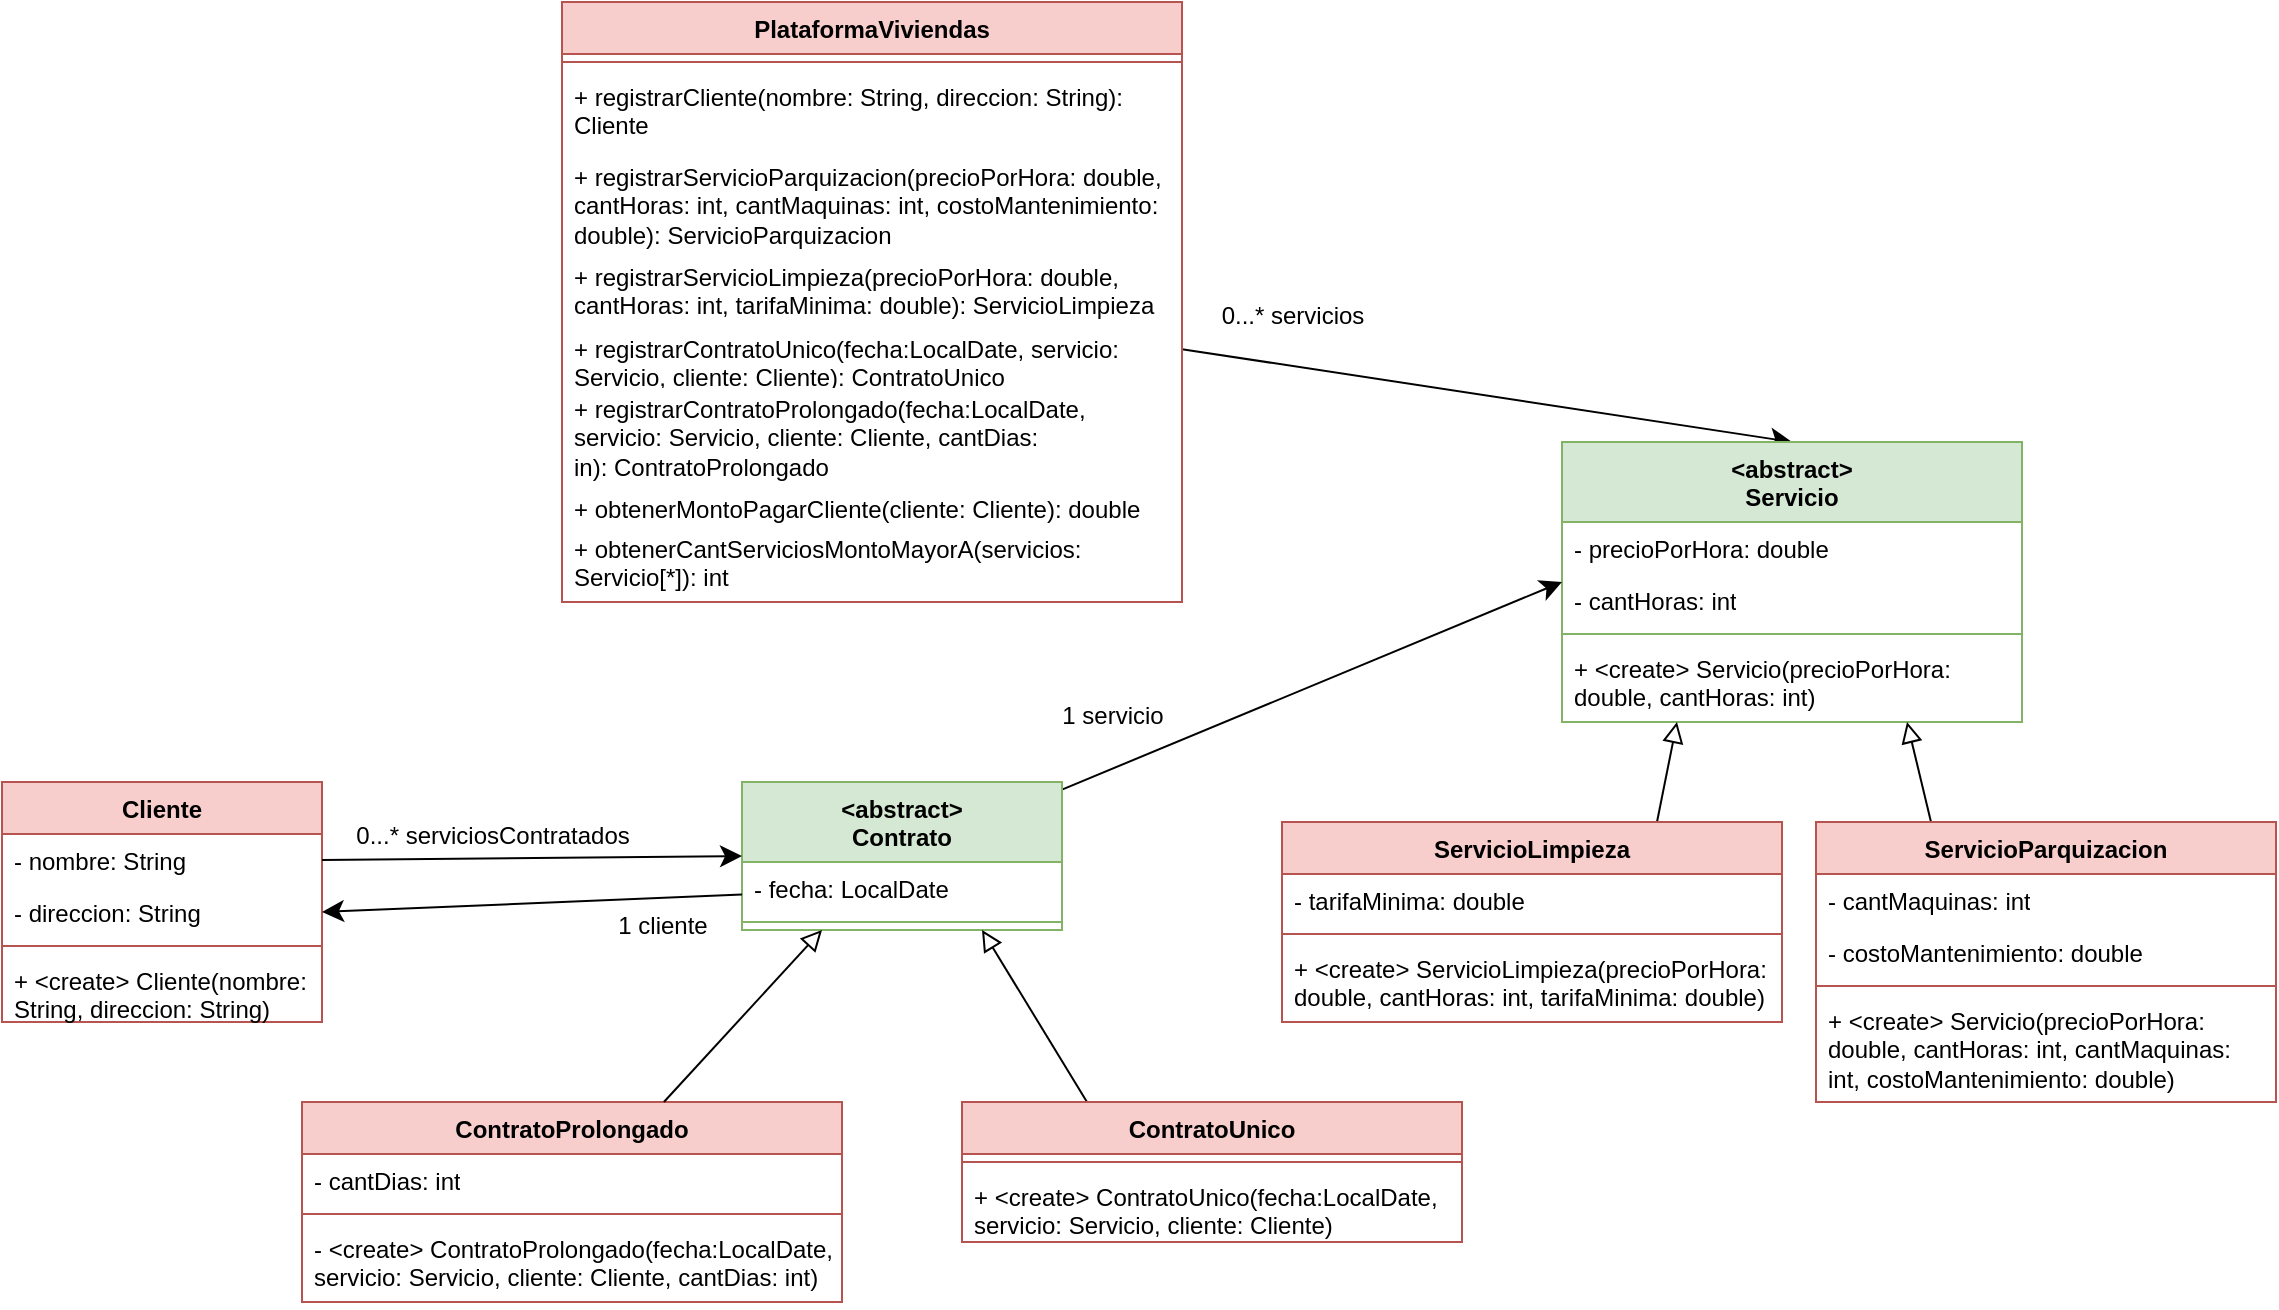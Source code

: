 <mxfile version="24.7.1" type="device">
  <diagram name="Página-1" id="n6-sVwAWyf8gHnhXfX__">
    <mxGraphModel dx="1443" dy="1196" grid="1" gridSize="10" guides="1" tooltips="1" connect="1" arrows="1" fold="1" page="1" pageScale="1" pageWidth="827" pageHeight="1169" math="0" shadow="0">
      <root>
        <mxCell id="0" />
        <mxCell id="1" parent="0" />
        <mxCell id="ywU28ygYEpboFMex5Vk7-3" style="edgeStyle=none;curved=1;rounded=0;orthogonalLoop=1;jettySize=auto;html=1;entryX=0.5;entryY=0;entryDx=0;entryDy=0;fontSize=12;startSize=8;endSize=8;" edge="1" parent="1" source="AYMFSwV-_TcxTqBHCX1G-1" target="AYMFSwV-_TcxTqBHCX1G-5">
          <mxGeometry relative="1" as="geometry" />
        </mxCell>
        <mxCell id="AYMFSwV-_TcxTqBHCX1G-1" value="PlataformaViviendas" style="swimlane;fontStyle=1;align=center;verticalAlign=top;childLayout=stackLayout;horizontal=1;startSize=26;horizontalStack=0;resizeParent=1;resizeParentMax=0;resizeLast=0;collapsible=1;marginBottom=0;whiteSpace=wrap;html=1;fillColor=#f8cecc;strokeColor=#b85450;" parent="1" vertex="1">
          <mxGeometry x="-30" y="260" width="310" height="300" as="geometry" />
        </mxCell>
        <mxCell id="AYMFSwV-_TcxTqBHCX1G-3" value="" style="line;strokeWidth=1;fillColor=none;align=left;verticalAlign=middle;spacingTop=-1;spacingLeft=3;spacingRight=3;rotatable=0;labelPosition=right;points=[];portConstraint=eastwest;strokeColor=inherit;" parent="AYMFSwV-_TcxTqBHCX1G-1" vertex="1">
          <mxGeometry y="26" width="310" height="8" as="geometry" />
        </mxCell>
        <mxCell id="AYMFSwV-_TcxTqBHCX1G-4" value="+ registrarCliente(nombre: String, direccion: String): Cliente" style="text;strokeColor=none;fillColor=none;align=left;verticalAlign=top;spacingLeft=4;spacingRight=4;overflow=hidden;rotatable=0;points=[[0,0.5],[1,0.5]];portConstraint=eastwest;whiteSpace=wrap;html=1;" parent="AYMFSwV-_TcxTqBHCX1G-1" vertex="1">
          <mxGeometry y="34" width="310" height="40" as="geometry" />
        </mxCell>
        <mxCell id="ywU28ygYEpboFMex5Vk7-1" value="+ registrarServicioParquizacion(precioPorHora: double, cantHoras: int, cantMaquinas: int, costoMantenimiento: double): ServicioParquizacion" style="text;strokeColor=none;fillColor=none;align=left;verticalAlign=top;spacingLeft=4;spacingRight=4;overflow=hidden;rotatable=0;points=[[0,0.5],[1,0.5]];portConstraint=eastwest;whiteSpace=wrap;html=1;" vertex="1" parent="AYMFSwV-_TcxTqBHCX1G-1">
          <mxGeometry y="74" width="310" height="50" as="geometry" />
        </mxCell>
        <mxCell id="ywU28ygYEpboFMex5Vk7-2" value="+ registrarServicioLimpieza(precioPorHora: double, cantHoras: int, tarifaMinima: double): ServicioLimpieza" style="text;strokeColor=none;fillColor=none;align=left;verticalAlign=top;spacingLeft=4;spacingRight=4;overflow=hidden;rotatable=0;points=[[0,0.5],[1,0.5]];portConstraint=eastwest;whiteSpace=wrap;html=1;" vertex="1" parent="AYMFSwV-_TcxTqBHCX1G-1">
          <mxGeometry y="124" width="310" height="36" as="geometry" />
        </mxCell>
        <mxCell id="ywU28ygYEpboFMex5Vk7-5" value="+ registrarContratoUnico(fecha:LocalDate, servicio: Servicio, cliente: Cliente): ContratoUnico" style="text;strokeColor=none;fillColor=none;align=left;verticalAlign=top;spacingLeft=4;spacingRight=4;overflow=hidden;rotatable=0;points=[[0,0.5],[1,0.5]];portConstraint=eastwest;whiteSpace=wrap;html=1;" vertex="1" parent="AYMFSwV-_TcxTqBHCX1G-1">
          <mxGeometry y="160" width="310" height="30" as="geometry" />
        </mxCell>
        <mxCell id="ywU28ygYEpboFMex5Vk7-6" value="+ registrarContratoProlongado(fecha:LocalDate, servicio: Servicio, cliente: Cliente, cantDias: in):&amp;nbsp;ContratoProlongado" style="text;strokeColor=none;fillColor=none;align=left;verticalAlign=top;spacingLeft=4;spacingRight=4;overflow=hidden;rotatable=0;points=[[0,0.5],[1,0.5]];portConstraint=eastwest;whiteSpace=wrap;html=1;" vertex="1" parent="AYMFSwV-_TcxTqBHCX1G-1">
          <mxGeometry y="190" width="310" height="50" as="geometry" />
        </mxCell>
        <mxCell id="ywU28ygYEpboFMex5Vk7-7" value="+ obtenerMontoPagarCliente(cliente: Cliente): double" style="text;strokeColor=none;fillColor=none;align=left;verticalAlign=top;spacingLeft=4;spacingRight=4;overflow=hidden;rotatable=0;points=[[0,0.5],[1,0.5]];portConstraint=eastwest;whiteSpace=wrap;html=1;" vertex="1" parent="AYMFSwV-_TcxTqBHCX1G-1">
          <mxGeometry y="240" width="310" height="20" as="geometry" />
        </mxCell>
        <mxCell id="ywU28ygYEpboFMex5Vk7-8" value="+ obtenerCantServiciosMontoMayorA(servicios: Servicio[*]): int" style="text;strokeColor=none;fillColor=none;align=left;verticalAlign=top;spacingLeft=4;spacingRight=4;overflow=hidden;rotatable=0;points=[[0,0.5],[1,0.5]];portConstraint=eastwest;whiteSpace=wrap;html=1;" vertex="1" parent="AYMFSwV-_TcxTqBHCX1G-1">
          <mxGeometry y="260" width="310" height="40" as="geometry" />
        </mxCell>
        <mxCell id="AYMFSwV-_TcxTqBHCX1G-5" value="&lt;div&gt;&amp;lt;abstract&amp;gt;&lt;/div&gt;Servicio" style="swimlane;fontStyle=1;align=center;verticalAlign=top;childLayout=stackLayout;horizontal=1;startSize=40;horizontalStack=0;resizeParent=1;resizeParentMax=0;resizeLast=0;collapsible=1;marginBottom=0;whiteSpace=wrap;html=1;fillColor=#d5e8d4;strokeColor=#82b366;" parent="1" vertex="1">
          <mxGeometry x="470" y="480" width="230" height="140" as="geometry" />
        </mxCell>
        <mxCell id="AYMFSwV-_TcxTqBHCX1G-6" value="- precioPorHora: double" style="text;strokeColor=none;fillColor=none;align=left;verticalAlign=top;spacingLeft=4;spacingRight=4;overflow=hidden;rotatable=0;points=[[0,0.5],[1,0.5]];portConstraint=eastwest;whiteSpace=wrap;html=1;" parent="AYMFSwV-_TcxTqBHCX1G-5" vertex="1">
          <mxGeometry y="40" width="230" height="26" as="geometry" />
        </mxCell>
        <mxCell id="AYMFSwV-_TcxTqBHCX1G-43" value="- cantHoras: int" style="text;strokeColor=none;fillColor=none;align=left;verticalAlign=top;spacingLeft=4;spacingRight=4;overflow=hidden;rotatable=0;points=[[0,0.5],[1,0.5]];portConstraint=eastwest;whiteSpace=wrap;html=1;" parent="AYMFSwV-_TcxTqBHCX1G-5" vertex="1">
          <mxGeometry y="66" width="230" height="26" as="geometry" />
        </mxCell>
        <mxCell id="AYMFSwV-_TcxTqBHCX1G-7" value="" style="line;strokeWidth=1;fillColor=none;align=left;verticalAlign=middle;spacingTop=-1;spacingLeft=3;spacingRight=3;rotatable=0;labelPosition=right;points=[];portConstraint=eastwest;strokeColor=inherit;" parent="AYMFSwV-_TcxTqBHCX1G-5" vertex="1">
          <mxGeometry y="92" width="230" height="8" as="geometry" />
        </mxCell>
        <mxCell id="AYMFSwV-_TcxTqBHCX1G-45" value="+ &amp;lt;create&amp;gt; Servicio(precioPorHora: double, cantHoras: int)" style="text;strokeColor=none;fillColor=none;align=left;verticalAlign=top;spacingLeft=4;spacingRight=4;overflow=hidden;rotatable=0;points=[[0,0.5],[1,0.5]];portConstraint=eastwest;whiteSpace=wrap;html=1;" parent="AYMFSwV-_TcxTqBHCX1G-5" vertex="1">
          <mxGeometry y="100" width="230" height="40" as="geometry" />
        </mxCell>
        <mxCell id="AYMFSwV-_TcxTqBHCX1G-31" style="edgeStyle=none;curved=1;rounded=0;orthogonalLoop=1;jettySize=auto;html=1;exitX=0.75;exitY=0;exitDx=0;exitDy=0;entryX=0.25;entryY=1;entryDx=0;entryDy=0;fontSize=12;startSize=8;endSize=8;endArrow=block;endFill=0;" parent="1" source="AYMFSwV-_TcxTqBHCX1G-9" target="AYMFSwV-_TcxTqBHCX1G-5" edge="1">
          <mxGeometry relative="1" as="geometry" />
        </mxCell>
        <mxCell id="AYMFSwV-_TcxTqBHCX1G-9" value="ServicioLimpieza" style="swimlane;fontStyle=1;align=center;verticalAlign=top;childLayout=stackLayout;horizontal=1;startSize=26;horizontalStack=0;resizeParent=1;resizeParentMax=0;resizeLast=0;collapsible=1;marginBottom=0;whiteSpace=wrap;html=1;fillColor=#f8cecc;strokeColor=#b85450;" parent="1" vertex="1">
          <mxGeometry x="330" y="670" width="250" height="100" as="geometry" />
        </mxCell>
        <mxCell id="AYMFSwV-_TcxTqBHCX1G-10" value="- tarifaMinima: double" style="text;strokeColor=none;fillColor=none;align=left;verticalAlign=top;spacingLeft=4;spacingRight=4;overflow=hidden;rotatable=0;points=[[0,0.5],[1,0.5]];portConstraint=eastwest;whiteSpace=wrap;html=1;" parent="AYMFSwV-_TcxTqBHCX1G-9" vertex="1">
          <mxGeometry y="26" width="250" height="26" as="geometry" />
        </mxCell>
        <mxCell id="AYMFSwV-_TcxTqBHCX1G-11" value="" style="line;strokeWidth=1;fillColor=none;align=left;verticalAlign=middle;spacingTop=-1;spacingLeft=3;spacingRight=3;rotatable=0;labelPosition=right;points=[];portConstraint=eastwest;strokeColor=inherit;" parent="AYMFSwV-_TcxTqBHCX1G-9" vertex="1">
          <mxGeometry y="52" width="250" height="8" as="geometry" />
        </mxCell>
        <mxCell id="AYMFSwV-_TcxTqBHCX1G-12" value="+ &amp;lt;create&amp;gt; ServicioLimpieza(precioPorHora: double, cantHoras: int, tarifaMinima: double)" style="text;strokeColor=none;fillColor=none;align=left;verticalAlign=top;spacingLeft=4;spacingRight=4;overflow=hidden;rotatable=0;points=[[0,0.5],[1,0.5]];portConstraint=eastwest;whiteSpace=wrap;html=1;" parent="AYMFSwV-_TcxTqBHCX1G-9" vertex="1">
          <mxGeometry y="60" width="250" height="40" as="geometry" />
        </mxCell>
        <mxCell id="AYMFSwV-_TcxTqBHCX1G-32" style="edgeStyle=none;curved=1;rounded=0;orthogonalLoop=1;jettySize=auto;html=1;exitX=0.25;exitY=0;exitDx=0;exitDy=0;entryX=0.75;entryY=1;entryDx=0;entryDy=0;fontSize=12;startSize=8;endSize=8;endArrow=block;endFill=0;" parent="1" source="AYMFSwV-_TcxTqBHCX1G-13" target="AYMFSwV-_TcxTqBHCX1G-5" edge="1">
          <mxGeometry relative="1" as="geometry" />
        </mxCell>
        <mxCell id="AYMFSwV-_TcxTqBHCX1G-13" value="ServicioParquizacion" style="swimlane;fontStyle=1;align=center;verticalAlign=top;childLayout=stackLayout;horizontal=1;startSize=26;horizontalStack=0;resizeParent=1;resizeParentMax=0;resizeLast=0;collapsible=1;marginBottom=0;whiteSpace=wrap;html=1;fillColor=#f8cecc;strokeColor=#b85450;" parent="1" vertex="1">
          <mxGeometry x="597" y="670" width="230" height="140" as="geometry" />
        </mxCell>
        <mxCell id="AYMFSwV-_TcxTqBHCX1G-14" value="- cantMaquinas: int" style="text;strokeColor=none;fillColor=none;align=left;verticalAlign=top;spacingLeft=4;spacingRight=4;overflow=hidden;rotatable=0;points=[[0,0.5],[1,0.5]];portConstraint=eastwest;whiteSpace=wrap;html=1;" parent="AYMFSwV-_TcxTqBHCX1G-13" vertex="1">
          <mxGeometry y="26" width="230" height="26" as="geometry" />
        </mxCell>
        <mxCell id="AYMFSwV-_TcxTqBHCX1G-44" value="- costoMantenimiento: double" style="text;strokeColor=none;fillColor=none;align=left;verticalAlign=top;spacingLeft=4;spacingRight=4;overflow=hidden;rotatable=0;points=[[0,0.5],[1,0.5]];portConstraint=eastwest;whiteSpace=wrap;html=1;" parent="AYMFSwV-_TcxTqBHCX1G-13" vertex="1">
          <mxGeometry y="52" width="230" height="26" as="geometry" />
        </mxCell>
        <mxCell id="AYMFSwV-_TcxTqBHCX1G-15" value="" style="line;strokeWidth=1;fillColor=none;align=left;verticalAlign=middle;spacingTop=-1;spacingLeft=3;spacingRight=3;rotatable=0;labelPosition=right;points=[];portConstraint=eastwest;strokeColor=inherit;" parent="AYMFSwV-_TcxTqBHCX1G-13" vertex="1">
          <mxGeometry y="78" width="230" height="8" as="geometry" />
        </mxCell>
        <mxCell id="AYMFSwV-_TcxTqBHCX1G-46" value="+ &amp;lt;create&amp;gt; Servicio(precioPorHora: double, cantHoras: int, cantMaquinas: int, costoMantenimiento: double)" style="text;strokeColor=none;fillColor=none;align=left;verticalAlign=top;spacingLeft=4;spacingRight=4;overflow=hidden;rotatable=0;points=[[0,0.5],[1,0.5]];portConstraint=eastwest;whiteSpace=wrap;html=1;" parent="AYMFSwV-_TcxTqBHCX1G-13" vertex="1">
          <mxGeometry y="86" width="230" height="54" as="geometry" />
        </mxCell>
        <mxCell id="AYMFSwV-_TcxTqBHCX1G-42" style="edgeStyle=none;curved=1;rounded=0;orthogonalLoop=1;jettySize=auto;html=1;entryX=0;entryY=0.5;entryDx=0;entryDy=0;fontSize=12;startSize=8;endSize=8;" parent="1" source="AYMFSwV-_TcxTqBHCX1G-17" target="AYMFSwV-_TcxTqBHCX1G-5" edge="1">
          <mxGeometry relative="1" as="geometry" />
        </mxCell>
        <mxCell id="AYMFSwV-_TcxTqBHCX1G-17" value="&amp;lt;abstract&amp;gt;&lt;div&gt;Contrato&lt;/div&gt;" style="swimlane;fontStyle=1;align=center;verticalAlign=top;childLayout=stackLayout;horizontal=1;startSize=40;horizontalStack=0;resizeParent=1;resizeParentMax=0;resizeLast=0;collapsible=1;marginBottom=0;whiteSpace=wrap;html=1;fillColor=#d5e8d4;strokeColor=#82b366;" parent="1" vertex="1">
          <mxGeometry x="60" y="650" width="160" height="74" as="geometry" />
        </mxCell>
        <mxCell id="AYMFSwV-_TcxTqBHCX1G-18" value="- fecha: LocalDate" style="text;strokeColor=none;fillColor=none;align=left;verticalAlign=top;spacingLeft=4;spacingRight=4;overflow=hidden;rotatable=0;points=[[0,0.5],[1,0.5]];portConstraint=eastwest;whiteSpace=wrap;html=1;" parent="AYMFSwV-_TcxTqBHCX1G-17" vertex="1">
          <mxGeometry y="40" width="160" height="26" as="geometry" />
        </mxCell>
        <mxCell id="AYMFSwV-_TcxTqBHCX1G-19" value="" style="line;strokeWidth=1;fillColor=none;align=left;verticalAlign=middle;spacingTop=-1;spacingLeft=3;spacingRight=3;rotatable=0;labelPosition=right;points=[];portConstraint=eastwest;strokeColor=inherit;" parent="AYMFSwV-_TcxTqBHCX1G-17" vertex="1">
          <mxGeometry y="66" width="160" height="8" as="geometry" />
        </mxCell>
        <mxCell id="AYMFSwV-_TcxTqBHCX1G-21" value="ContratoProlongado" style="swimlane;fontStyle=1;align=center;verticalAlign=top;childLayout=stackLayout;horizontal=1;startSize=26;horizontalStack=0;resizeParent=1;resizeParentMax=0;resizeLast=0;collapsible=1;marginBottom=0;whiteSpace=wrap;html=1;fillColor=#f8cecc;strokeColor=#b85450;" parent="1" vertex="1">
          <mxGeometry x="-160" y="810" width="270" height="100" as="geometry" />
        </mxCell>
        <mxCell id="AYMFSwV-_TcxTqBHCX1G-22" value="- cantDias: int" style="text;strokeColor=none;fillColor=none;align=left;verticalAlign=top;spacingLeft=4;spacingRight=4;overflow=hidden;rotatable=0;points=[[0,0.5],[1,0.5]];portConstraint=eastwest;whiteSpace=wrap;html=1;" parent="AYMFSwV-_TcxTqBHCX1G-21" vertex="1">
          <mxGeometry y="26" width="270" height="26" as="geometry" />
        </mxCell>
        <mxCell id="AYMFSwV-_TcxTqBHCX1G-23" value="" style="line;strokeWidth=1;fillColor=none;align=left;verticalAlign=middle;spacingTop=-1;spacingLeft=3;spacingRight=3;rotatable=0;labelPosition=right;points=[];portConstraint=eastwest;strokeColor=inherit;" parent="AYMFSwV-_TcxTqBHCX1G-21" vertex="1">
          <mxGeometry y="52" width="270" height="8" as="geometry" />
        </mxCell>
        <mxCell id="AYMFSwV-_TcxTqBHCX1G-24" value="- &amp;lt;create&amp;gt; ContratoProlongado(fecha:LocalDate, servicio: Servicio, cliente: Cliente, cantDias: int)" style="text;strokeColor=none;fillColor=none;align=left;verticalAlign=top;spacingLeft=4;spacingRight=4;overflow=hidden;rotatable=0;points=[[0,0.5],[1,0.5]];portConstraint=eastwest;whiteSpace=wrap;html=1;" parent="AYMFSwV-_TcxTqBHCX1G-21" vertex="1">
          <mxGeometry y="60" width="270" height="40" as="geometry" />
        </mxCell>
        <mxCell id="AYMFSwV-_TcxTqBHCX1G-30" style="edgeStyle=none;curved=1;rounded=0;orthogonalLoop=1;jettySize=auto;html=1;exitX=0.25;exitY=0;exitDx=0;exitDy=0;fontSize=12;startSize=8;endSize=8;entryX=0.75;entryY=1;entryDx=0;entryDy=0;endArrow=block;endFill=0;" parent="1" source="AYMFSwV-_TcxTqBHCX1G-25" target="AYMFSwV-_TcxTqBHCX1G-17" edge="1">
          <mxGeometry relative="1" as="geometry">
            <mxPoint x="170" y="760" as="targetPoint" />
          </mxGeometry>
        </mxCell>
        <mxCell id="AYMFSwV-_TcxTqBHCX1G-25" value="ContratoUnico" style="swimlane;fontStyle=1;align=center;verticalAlign=top;childLayout=stackLayout;horizontal=1;startSize=26;horizontalStack=0;resizeParent=1;resizeParentMax=0;resizeLast=0;collapsible=1;marginBottom=0;whiteSpace=wrap;html=1;fillColor=#f8cecc;strokeColor=#b85450;" parent="1" vertex="1">
          <mxGeometry x="170" y="810" width="250" height="70" as="geometry" />
        </mxCell>
        <mxCell id="AYMFSwV-_TcxTqBHCX1G-27" value="" style="line;strokeWidth=1;fillColor=none;align=left;verticalAlign=middle;spacingTop=-1;spacingLeft=3;spacingRight=3;rotatable=0;labelPosition=right;points=[];portConstraint=eastwest;strokeColor=inherit;" parent="AYMFSwV-_TcxTqBHCX1G-25" vertex="1">
          <mxGeometry y="26" width="250" height="8" as="geometry" />
        </mxCell>
        <mxCell id="AYMFSwV-_TcxTqBHCX1G-28" value="+ &amp;lt;create&amp;gt; ContratoUnico(fecha:LocalDate, servicio: Servicio, cliente: Cliente)" style="text;strokeColor=none;fillColor=none;align=left;verticalAlign=top;spacingLeft=4;spacingRight=4;overflow=hidden;rotatable=0;points=[[0,0.5],[1,0.5]];portConstraint=eastwest;whiteSpace=wrap;html=1;" parent="AYMFSwV-_TcxTqBHCX1G-25" vertex="1">
          <mxGeometry y="34" width="250" height="36" as="geometry" />
        </mxCell>
        <mxCell id="AYMFSwV-_TcxTqBHCX1G-29" style="edgeStyle=none;curved=1;rounded=0;orthogonalLoop=1;jettySize=auto;html=1;entryX=0.25;entryY=1;entryDx=0;entryDy=0;fontSize=12;startSize=8;endSize=8;endArrow=block;endFill=0;" parent="1" source="AYMFSwV-_TcxTqBHCX1G-21" target="AYMFSwV-_TcxTqBHCX1G-17" edge="1">
          <mxGeometry relative="1" as="geometry">
            <mxPoint x="103.36" y="743.82" as="targetPoint" />
          </mxGeometry>
        </mxCell>
        <mxCell id="AYMFSwV-_TcxTqBHCX1G-33" value="Cliente" style="swimlane;fontStyle=1;align=center;verticalAlign=top;childLayout=stackLayout;horizontal=1;startSize=26;horizontalStack=0;resizeParent=1;resizeParentMax=0;resizeLast=0;collapsible=1;marginBottom=0;whiteSpace=wrap;html=1;fillColor=#f8cecc;strokeColor=#b85450;" parent="1" vertex="1">
          <mxGeometry x="-310" y="650" width="160" height="120" as="geometry" />
        </mxCell>
        <mxCell id="AYMFSwV-_TcxTqBHCX1G-34" value="- nombre: String" style="text;strokeColor=none;fillColor=none;align=left;verticalAlign=top;spacingLeft=4;spacingRight=4;overflow=hidden;rotatable=0;points=[[0,0.5],[1,0.5]];portConstraint=eastwest;whiteSpace=wrap;html=1;" parent="AYMFSwV-_TcxTqBHCX1G-33" vertex="1">
          <mxGeometry y="26" width="160" height="26" as="geometry" />
        </mxCell>
        <mxCell id="AYMFSwV-_TcxTqBHCX1G-37" value="- direccion: String" style="text;strokeColor=none;fillColor=none;align=left;verticalAlign=top;spacingLeft=4;spacingRight=4;overflow=hidden;rotatable=0;points=[[0,0.5],[1,0.5]];portConstraint=eastwest;whiteSpace=wrap;html=1;" parent="AYMFSwV-_TcxTqBHCX1G-33" vertex="1">
          <mxGeometry y="52" width="160" height="26" as="geometry" />
        </mxCell>
        <mxCell id="AYMFSwV-_TcxTqBHCX1G-35" value="" style="line;strokeWidth=1;fillColor=none;align=left;verticalAlign=middle;spacingTop=-1;spacingLeft=3;spacingRight=3;rotatable=0;labelPosition=right;points=[];portConstraint=eastwest;strokeColor=inherit;" parent="AYMFSwV-_TcxTqBHCX1G-33" vertex="1">
          <mxGeometry y="78" width="160" height="8" as="geometry" />
        </mxCell>
        <mxCell id="AYMFSwV-_TcxTqBHCX1G-36" value="+ &amp;lt;create&amp;gt; Cliente(nombre: String, direccion: String)" style="text;strokeColor=none;fillColor=none;align=left;verticalAlign=top;spacingLeft=4;spacingRight=4;overflow=hidden;rotatable=0;points=[[0,0.5],[1,0.5]];portConstraint=eastwest;whiteSpace=wrap;html=1;" parent="AYMFSwV-_TcxTqBHCX1G-33" vertex="1">
          <mxGeometry y="86" width="160" height="34" as="geometry" />
        </mxCell>
        <mxCell id="AYMFSwV-_TcxTqBHCX1G-40" style="edgeStyle=none;curved=1;rounded=0;orthogonalLoop=1;jettySize=auto;html=1;exitX=1;exitY=0.5;exitDx=0;exitDy=0;entryX=0;entryY=0.5;entryDx=0;entryDy=0;fontSize=12;startSize=8;endSize=8;" parent="1" source="AYMFSwV-_TcxTqBHCX1G-34" target="AYMFSwV-_TcxTqBHCX1G-17" edge="1">
          <mxGeometry relative="1" as="geometry" />
        </mxCell>
        <mxCell id="AYMFSwV-_TcxTqBHCX1G-41" value="&lt;font style=&quot;font-size: 12px;&quot;&gt;0...* serviciosContratados&lt;/font&gt;" style="text;html=1;align=center;verticalAlign=middle;resizable=0;points=[];autosize=1;strokeColor=none;fillColor=none;fontSize=16;" parent="1" vertex="1">
          <mxGeometry x="-145" y="660" width="160" height="30" as="geometry" />
        </mxCell>
        <mxCell id="AYMFSwV-_TcxTqBHCX1G-47" value="&lt;font style=&quot;font-size: 12px;&quot;&gt;1 servicio&lt;/font&gt;" style="text;html=1;align=center;verticalAlign=middle;resizable=0;points=[];autosize=1;strokeColor=none;fillColor=none;fontSize=16;" parent="1" vertex="1">
          <mxGeometry x="210" y="600" width="70" height="30" as="geometry" />
        </mxCell>
        <mxCell id="AYMFSwV-_TcxTqBHCX1G-48" style="edgeStyle=none;curved=1;rounded=0;orthogonalLoop=1;jettySize=auto;html=1;entryX=1;entryY=0.5;entryDx=0;entryDy=0;fontSize=12;startSize=8;endSize=8;" parent="1" source="AYMFSwV-_TcxTqBHCX1G-18" target="AYMFSwV-_TcxTqBHCX1G-37" edge="1">
          <mxGeometry relative="1" as="geometry" />
        </mxCell>
        <mxCell id="AYMFSwV-_TcxTqBHCX1G-49" value="&lt;font style=&quot;font-size: 12px;&quot;&gt;1 cliente&lt;/font&gt;" style="text;html=1;align=center;verticalAlign=middle;resizable=0;points=[];autosize=1;strokeColor=none;fillColor=none;fontSize=16;" parent="1" vertex="1">
          <mxGeometry x="-15" y="705" width="70" height="30" as="geometry" />
        </mxCell>
        <mxCell id="ywU28ygYEpboFMex5Vk7-4" value="&lt;font style=&quot;font-size: 12px;&quot;&gt;0...* servicios&lt;/font&gt;" style="text;html=1;align=center;verticalAlign=middle;resizable=0;points=[];autosize=1;strokeColor=none;fillColor=none;fontSize=16;" vertex="1" parent="1">
          <mxGeometry x="290" y="400" width="90" height="30" as="geometry" />
        </mxCell>
      </root>
    </mxGraphModel>
  </diagram>
</mxfile>
